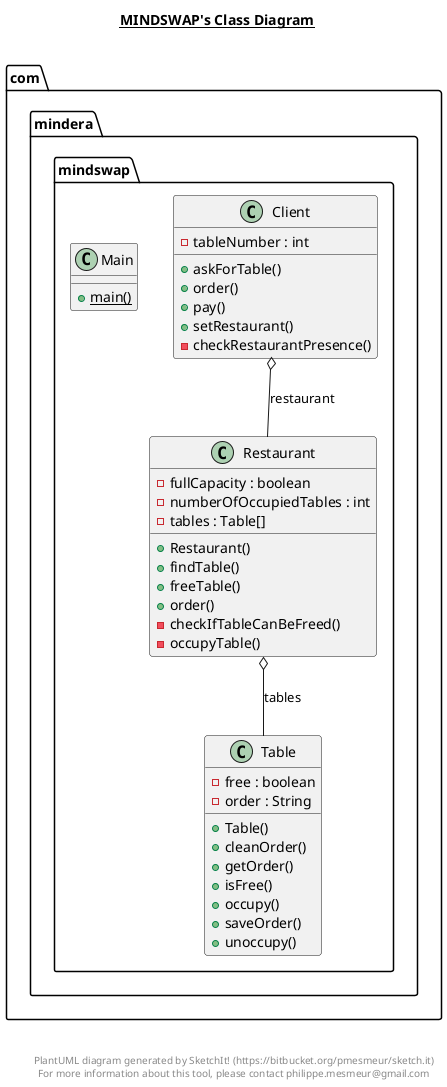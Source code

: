 @startuml

title __MINDSWAP's Class Diagram__\n

  namespace com.mindera.mindswap {
    class com.mindera.mindswap.Client {
        - tableNumber : int
        + askForTable()
        + order()
        + pay()
        + setRestaurant()
        - checkRestaurantPresence()
    }
  }
  

  namespace com.mindera.mindswap {
    class com.mindera.mindswap.Main {
        {static} + main()
    }
  }
  

  namespace com.mindera.mindswap {
    class com.mindera.mindswap.Restaurant {
        - fullCapacity : boolean
        - numberOfOccupiedTables : int
        - tables : Table[]
        + Restaurant()
        + findTable()
        + freeTable()
        + order()
        - checkIfTableCanBeFreed()
        - occupyTable()
    }
  }
  

  namespace com.mindera.mindswap {
    class com.mindera.mindswap.Table {
        - free : boolean
        - order : String
        + Table()
        + cleanOrder()
        + getOrder()
        + isFree()
        + occupy()
        + saveOrder()
        + unoccupy()
    }
  }
  

  com.mindera.mindswap.Client o-- com.mindera.mindswap.Restaurant : restaurant
  com.mindera.mindswap.Restaurant o-- com.mindera.mindswap.Table : tables



right footer


PlantUML diagram generated by SketchIt! (https://bitbucket.org/pmesmeur/sketch.it)
For more information about this tool, please contact philippe.mesmeur@gmail.com
endfooter

@enduml
